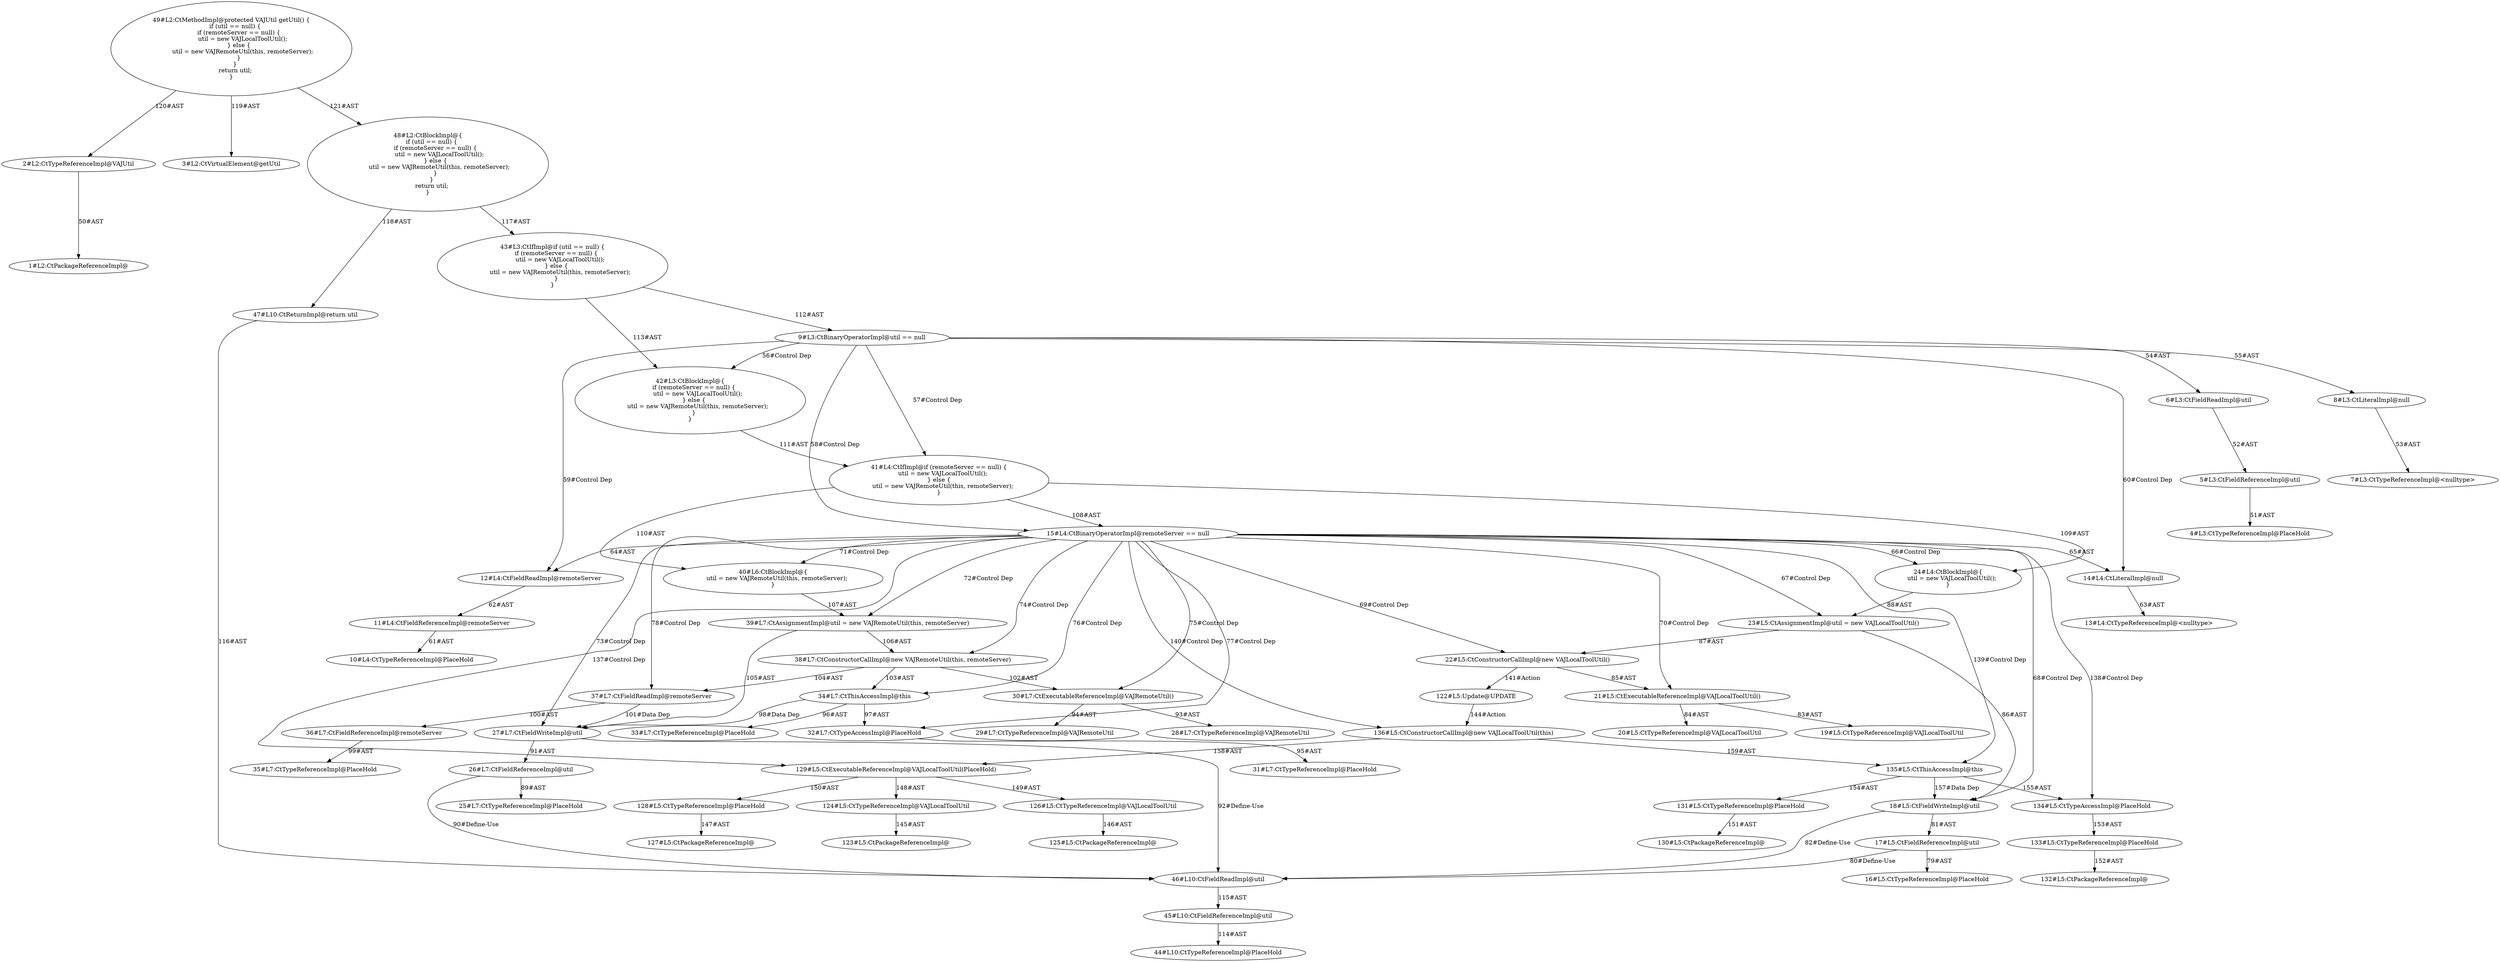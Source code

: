 digraph "getUtil#?" {
0 [label="1#L2:CtPackageReferenceImpl@" shape=ellipse]
1 [label="2#L2:CtTypeReferenceImpl@VAJUtil" shape=ellipse]
2 [label="3#L2:CtVirtualElement@getUtil" shape=ellipse]
3 [label="4#L3:CtTypeReferenceImpl@PlaceHold" shape=ellipse]
4 [label="5#L3:CtFieldReferenceImpl@util" shape=ellipse]
5 [label="6#L3:CtFieldReadImpl@util" shape=ellipse]
6 [label="7#L3:CtTypeReferenceImpl@<nulltype>" shape=ellipse]
7 [label="8#L3:CtLiteralImpl@null" shape=ellipse]
8 [label="9#L3:CtBinaryOperatorImpl@util == null" shape=ellipse]
9 [label="10#L4:CtTypeReferenceImpl@PlaceHold" shape=ellipse]
10 [label="11#L4:CtFieldReferenceImpl@remoteServer" shape=ellipse]
11 [label="12#L4:CtFieldReadImpl@remoteServer" shape=ellipse]
12 [label="13#L4:CtTypeReferenceImpl@<nulltype>" shape=ellipse]
13 [label="14#L4:CtLiteralImpl@null" shape=ellipse]
14 [label="15#L4:CtBinaryOperatorImpl@remoteServer == null" shape=ellipse]
15 [label="16#L5:CtTypeReferenceImpl@PlaceHold" shape=ellipse]
16 [label="17#L5:CtFieldReferenceImpl@util" shape=ellipse]
17 [label="18#L5:CtFieldWriteImpl@util" shape=ellipse]
18 [label="19#L5:CtTypeReferenceImpl@VAJLocalToolUtil" shape=ellipse]
19 [label="20#L5:CtTypeReferenceImpl@VAJLocalToolUtil" shape=ellipse]
20 [label="21#L5:CtExecutableReferenceImpl@VAJLocalToolUtil()" shape=ellipse]
21 [label="22#L5:CtConstructorCallImpl@new VAJLocalToolUtil()" shape=ellipse]
22 [label="23#L5:CtAssignmentImpl@util = new VAJLocalToolUtil()" shape=ellipse]
23 [label="24#L4:CtBlockImpl@\{
    util = new VAJLocalToolUtil();
\}" shape=ellipse]
24 [label="25#L7:CtTypeReferenceImpl@PlaceHold" shape=ellipse]
25 [label="26#L7:CtFieldReferenceImpl@util" shape=ellipse]
26 [label="27#L7:CtFieldWriteImpl@util" shape=ellipse]
27 [label="28#L7:CtTypeReferenceImpl@VAJRemoteUtil" shape=ellipse]
28 [label="29#L7:CtTypeReferenceImpl@VAJRemoteUtil" shape=ellipse]
29 [label="30#L7:CtExecutableReferenceImpl@VAJRemoteUtil()" shape=ellipse]
30 [label="31#L7:CtTypeReferenceImpl@PlaceHold" shape=ellipse]
31 [label="32#L7:CtTypeAccessImpl@PlaceHold" shape=ellipse]
32 [label="33#L7:CtTypeReferenceImpl@PlaceHold" shape=ellipse]
33 [label="34#L7:CtThisAccessImpl@this" shape=ellipse]
34 [label="35#L7:CtTypeReferenceImpl@PlaceHold" shape=ellipse]
35 [label="36#L7:CtFieldReferenceImpl@remoteServer" shape=ellipse]
36 [label="37#L7:CtFieldReadImpl@remoteServer" shape=ellipse]
37 [label="38#L7:CtConstructorCallImpl@new VAJRemoteUtil(this, remoteServer)" shape=ellipse]
38 [label="39#L7:CtAssignmentImpl@util = new VAJRemoteUtil(this, remoteServer)" shape=ellipse]
39 [label="40#L6:CtBlockImpl@\{
    util = new VAJRemoteUtil(this, remoteServer);
\}" shape=ellipse]
40 [label="41#L4:CtIfImpl@if (remoteServer == null) \{
    util = new VAJLocalToolUtil();
\} else \{
    util = new VAJRemoteUtil(this, remoteServer);
\}" shape=ellipse]
41 [label="42#L3:CtBlockImpl@\{
    if (remoteServer == null) \{
        util = new VAJLocalToolUtil();
    \} else \{
        util = new VAJRemoteUtil(this, remoteServer);
    \}
\}" shape=ellipse]
42 [label="43#L3:CtIfImpl@if (util == null) \{
    if (remoteServer == null) \{
        util = new VAJLocalToolUtil();
    \} else \{
        util = new VAJRemoteUtil(this, remoteServer);
    \}
\}" shape=ellipse]
43 [label="44#L10:CtTypeReferenceImpl@PlaceHold" shape=ellipse]
44 [label="45#L10:CtFieldReferenceImpl@util" shape=ellipse]
45 [label="46#L10:CtFieldReadImpl@util" shape=ellipse]
46 [label="47#L10:CtReturnImpl@return util" shape=ellipse]
47 [label="48#L2:CtBlockImpl@\{
    if (util == null) \{
        if (remoteServer == null) \{
            util = new VAJLocalToolUtil();
        \} else \{
            util = new VAJRemoteUtil(this, remoteServer);
        \}
    \}
    return util;
\}" shape=ellipse]
48 [label="49#L2:CtMethodImpl@protected VAJUtil getUtil() \{
    if (util == null) \{
        if (remoteServer == null) \{
            util = new VAJLocalToolUtil();
        \} else \{
            util = new VAJRemoteUtil(this, remoteServer);
        \}
    \}
    return util;
\}" shape=ellipse]
49 [label="122#L5:Update@UPDATE" shape=ellipse]
50 [label="123#L5:CtPackageReferenceImpl@" shape=ellipse]
51 [label="124#L5:CtTypeReferenceImpl@VAJLocalToolUtil" shape=ellipse]
52 [label="125#L5:CtPackageReferenceImpl@" shape=ellipse]
53 [label="126#L5:CtTypeReferenceImpl@VAJLocalToolUtil" shape=ellipse]
54 [label="127#L5:CtPackageReferenceImpl@" shape=ellipse]
55 [label="128#L5:CtTypeReferenceImpl@PlaceHold" shape=ellipse]
56 [label="129#L5:CtExecutableReferenceImpl@VAJLocalToolUtil(PlaceHold)" shape=ellipse]
57 [label="130#L5:CtPackageReferenceImpl@" shape=ellipse]
58 [label="131#L5:CtTypeReferenceImpl@PlaceHold" shape=ellipse]
59 [label="132#L5:CtPackageReferenceImpl@" shape=ellipse]
60 [label="133#L5:CtTypeReferenceImpl@PlaceHold" shape=ellipse]
61 [label="134#L5:CtTypeAccessImpl@PlaceHold" shape=ellipse]
62 [label="135#L5:CtThisAccessImpl@this" shape=ellipse]
63 [label="136#L5:CtConstructorCallImpl@new VAJLocalToolUtil(this)" shape=ellipse]
1 -> 0 [label="50#AST"];
4 -> 3 [label="51#AST"];
5 -> 4 [label="52#AST"];
7 -> 6 [label="53#AST"];
8 -> 5 [label="54#AST"];
8 -> 7 [label="55#AST"];
8 -> 41 [label="56#Control Dep"];
8 -> 40 [label="57#Control Dep"];
8 -> 14 [label="58#Control Dep"];
8 -> 11 [label="59#Control Dep"];
8 -> 13 [label="60#Control Dep"];
10 -> 9 [label="61#AST"];
11 -> 10 [label="62#AST"];
13 -> 12 [label="63#AST"];
14 -> 11 [label="64#AST"];
14 -> 13 [label="65#AST"];
14 -> 23 [label="66#Control Dep"];
14 -> 22 [label="67#Control Dep"];
14 -> 17 [label="68#Control Dep"];
14 -> 21 [label="69#Control Dep"];
14 -> 20 [label="70#Control Dep"];
14 -> 39 [label="71#Control Dep"];
14 -> 38 [label="72#Control Dep"];
14 -> 26 [label="73#Control Dep"];
14 -> 37 [label="74#Control Dep"];
14 -> 29 [label="75#Control Dep"];
14 -> 33 [label="76#Control Dep"];
14 -> 31 [label="77#Control Dep"];
14 -> 36 [label="78#Control Dep"];
14 -> 56 [label="137#Control Dep"];
14 -> 61 [label="138#Control Dep"];
14 -> 62 [label="139#Control Dep"];
14 -> 63 [label="140#Control Dep"];
16 -> 15 [label="79#AST"];
16 -> 45 [label="80#Define-Use"];
17 -> 16 [label="81#AST"];
17 -> 45 [label="82#Define-Use"];
20 -> 18 [label="83#AST"];
20 -> 19 [label="84#AST"];
21 -> 20 [label="85#AST"];
21 -> 49 [label="141#Action"];
22 -> 17 [label="86#AST"];
22 -> 21 [label="87#AST"];
23 -> 22 [label="88#AST"];
25 -> 24 [label="89#AST"];
25 -> 45 [label="90#Define-Use"];
26 -> 25 [label="91#AST"];
26 -> 45 [label="92#Define-Use"];
29 -> 27 [label="93#AST"];
29 -> 28 [label="94#AST"];
31 -> 30 [label="95#AST"];
33 -> 32 [label="96#AST"];
33 -> 31 [label="97#AST"];
33 -> 26 [label="98#Data Dep"];
35 -> 34 [label="99#AST"];
36 -> 35 [label="100#AST"];
36 -> 26 [label="101#Data Dep"];
37 -> 29 [label="102#AST"];
37 -> 33 [label="103#AST"];
37 -> 36 [label="104#AST"];
38 -> 26 [label="105#AST"];
38 -> 37 [label="106#AST"];
39 -> 38 [label="107#AST"];
40 -> 14 [label="108#AST"];
40 -> 23 [label="109#AST"];
40 -> 39 [label="110#AST"];
41 -> 40 [label="111#AST"];
42 -> 8 [label="112#AST"];
42 -> 41 [label="113#AST"];
44 -> 43 [label="114#AST"];
45 -> 44 [label="115#AST"];
46 -> 45 [label="116#AST"];
47 -> 42 [label="117#AST"];
47 -> 46 [label="118#AST"];
48 -> 2 [label="119#AST"];
48 -> 1 [label="120#AST"];
48 -> 47 [label="121#AST"];
49 -> 63 [label="144#Action"];
51 -> 50 [label="145#AST"];
53 -> 52 [label="146#AST"];
55 -> 54 [label="147#AST"];
56 -> 51 [label="148#AST"];
56 -> 53 [label="149#AST"];
56 -> 55 [label="150#AST"];
58 -> 57 [label="151#AST"];
60 -> 59 [label="152#AST"];
61 -> 60 [label="153#AST"];
62 -> 58 [label="154#AST"];
62 -> 61 [label="155#AST"];
62 -> 17 [label="157#Data Dep"];
63 -> 56 [label="158#AST"];
63 -> 62 [label="159#AST"];
}